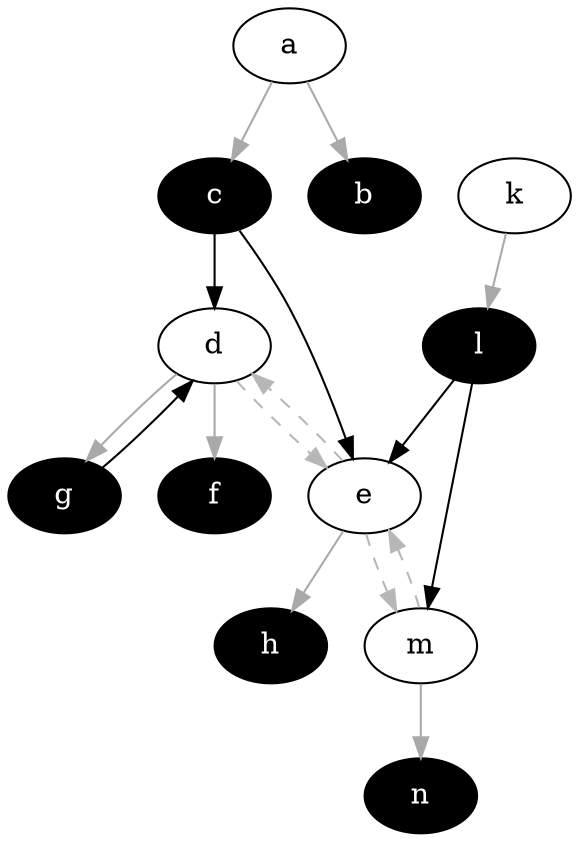 strict digraph "" {
	a	[fillcolor="#ffffff",
		style=filled];
	b	[fillcolor="#000000",
		fontcolor="#ffffff",
		style=filled];
	a -> b	[color="#A9A9A9",
		dir=forward];
	c	[fillcolor="#000000",
		fontcolor="#ffffff",
		style=filled];
	a -> c	[color="#A9A9A9",
		dir=forward];
	d	[fillcolor="#ffffff",
		style=filled];
	c -> d	[color="#000000",
		dir=forward];
	e	[fillcolor="#ffffff",
		style=filled];
	c -> e	[color="#000000",
		dir=forward];
	d -> e	[color="#b7b7b7",
		dir=forward,
		style=dashed];
	f	[fillcolor="#000000",
		fontcolor="#ffffff",
		style=filled];
	d -> f	[color="#A9A9A9",
		dir=forward];
	g	[fillcolor="#000000",
		fontcolor="#ffffff",
		style=filled];
	d -> g	[color="#A9A9A9",
		dir=forward];
	e -> d	[color="#b7b7b7",
		dir=forward,
		style=dashed];
	m	[fillcolor="#ffffff",
		style=filled];
	e -> m	[color="#b7b7b7",
		dir=forward,
		style=dashed];
	h	[fillcolor="#000000",
		fontcolor="#ffffff",
		style=filled];
	e -> h	[color="#A9A9A9",
		dir=forward];
	k	[fillcolor="#ffffff",
		style=filled];
	l	[fillcolor="#000000",
		fontcolor="#ffffff",
		style=filled];
	k -> l	[color="#A9A9A9",
		dir=forward];
	l -> e	[color="#000000",
		dir=forward];
	l -> m	[color="#000000",
		dir=forward];
	m -> e	[color="#b7b7b7",
		dir=forward,
		style=dashed];
	n	[fillcolor="#000000",
		fontcolor="#ffffff",
		style=filled];
	m -> n	[color="#A9A9A9",
		dir=forward];
	g -> d	[color="#000000",
		dir=forward];
}
